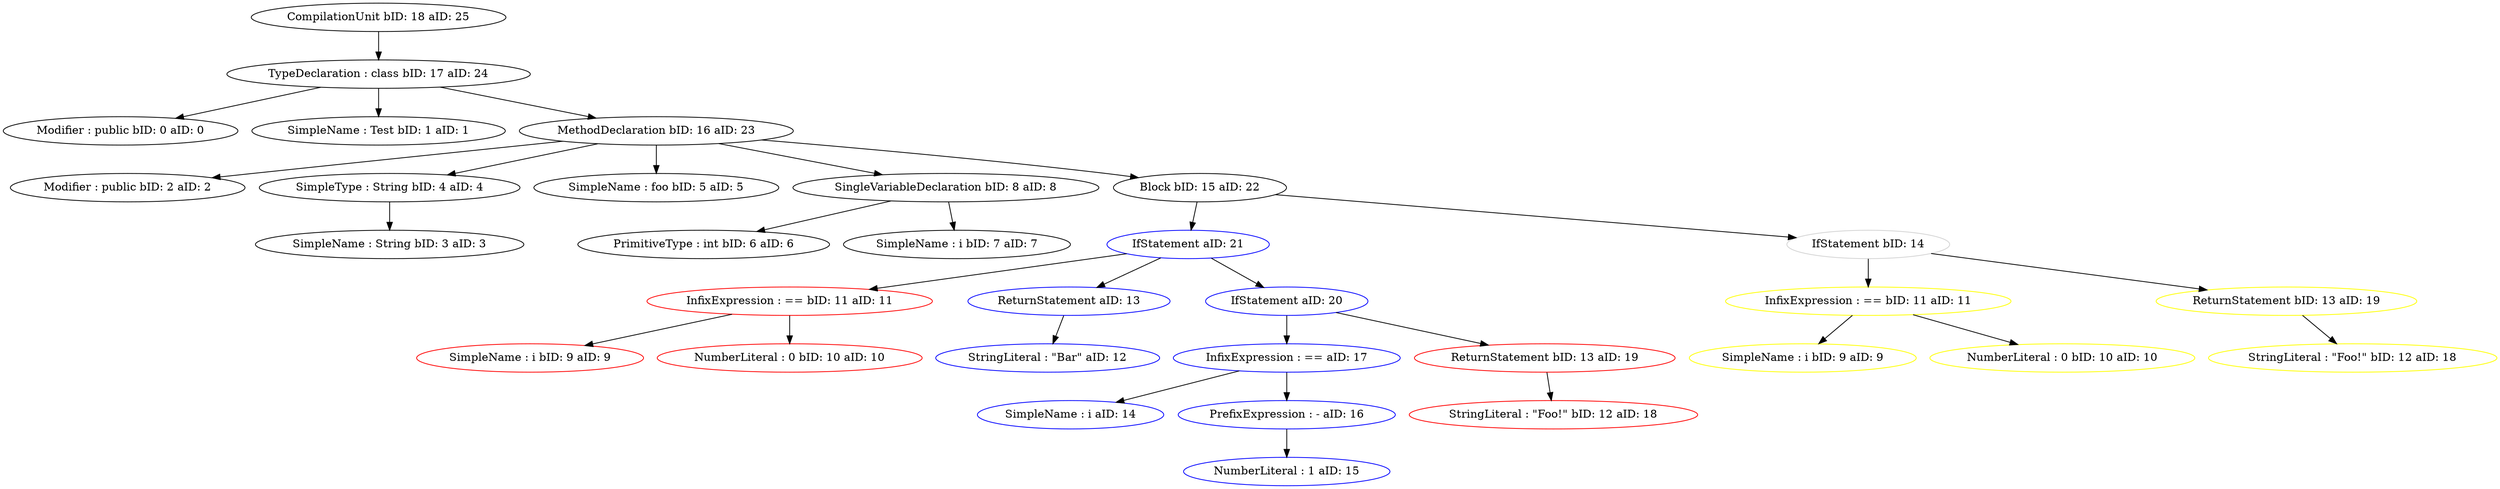 // The Round Table
digraph {
	node [color=black]
	1 [label="CompilationUnit bID: 18 aID: 25"]
	node [color=black]
	2 [label="TypeDeclaration : class bID: 17 aID: 24"]
	1 -> 2
	node [color=black]
	3 [label="Modifier : public bID: 0 aID: 0"]
	2 -> 3
	node [color=black]
	4 [label="SimpleName : Test bID: 1 aID: 1"]
	2 -> 4
	node [color=black]
	5 [label="MethodDeclaration bID: 16 aID: 23"]
	2 -> 5
	node [color=black]
	6 [label="Modifier : public bID: 2 aID: 2"]
	5 -> 6
	node [color=black]
	7 [label="SimpleType : String bID: 4 aID: 4"]
	5 -> 7
	node [color=black]
	8 [label="SimpleName : String bID: 3 aID: 3"]
	7 -> 8
	node [color=black]
	9 [label="SimpleName : foo bID: 5 aID: 5"]
	5 -> 9
	node [color=black]
	10 [label="SingleVariableDeclaration bID: 8 aID: 8"]
	5 -> 10
	node [color=black]
	11 [label="PrimitiveType : int bID: 6 aID: 6"]
	10 -> 11
	node [color=black]
	12 [label="SimpleName : i bID: 7 aID: 7"]
	10 -> 12
	node [color=black]
	13 [label="Block bID: 15 aID: 22"]
	5 -> 13
	node [color=blue]
	14 [label="IfStatement aID: 21"]
	13 -> 14
	node [color=red]
	15 [label="InfixExpression : == bID: 11 aID: 11"]
	14 -> 15
	node [color=red]
	16 [label="SimpleName : i bID: 9 aID: 9"]
	15 -> 16
	node [color=red]
	17 [label="NumberLiteral : 0 bID: 10 aID: 10"]
	15 -> 17
	node [color=blue]
	18 [label="ReturnStatement aID: 13"]
	14 -> 18
	node [color=blue]
	19 [label="StringLiteral : \"Bar\" aID: 12"]
	18 -> 19
	node [color=blue]
	20 [label="IfStatement aID: 20"]
	14 -> 20
	node [color=blue]
	21 [label="InfixExpression : == aID: 17"]
	20 -> 21
	node [color=blue]
	22 [label="SimpleName : i aID: 14"]
	21 -> 22
	node [color=blue]
	23 [label="PrefixExpression : - aID: 16"]
	21 -> 23
	node [color=blue]
	24 [label="NumberLiteral : 1 aID: 15"]
	23 -> 24
	node [color=red]
	25 [label="ReturnStatement bID: 13 aID: 19"]
	20 -> 25
	node [color=red]
	26 [label="StringLiteral : \"Foo!\" bID: 12 aID: 18"]
	25 -> 26
	node [color=lightgrey]
	27 [label="IfStatement bID: 14"]
	13 -> 27
	node [color=yellow]
	28 [label="InfixExpression : == bID: 11 aID: 11"]
	27 -> 28
	node [color=yellow]
	29 [label="SimpleName : i bID: 9 aID: 9"]
	28 -> 29
	node [color=yellow]
	30 [label="NumberLiteral : 0 bID: 10 aID: 10"]
	28 -> 30
	node [color=yellow]
	31 [label="ReturnStatement bID: 13 aID: 19"]
	27 -> 31
	node [color=yellow]
	32 [label="StringLiteral : \"Foo!\" bID: 12 aID: 18"]
	31 -> 32
}
